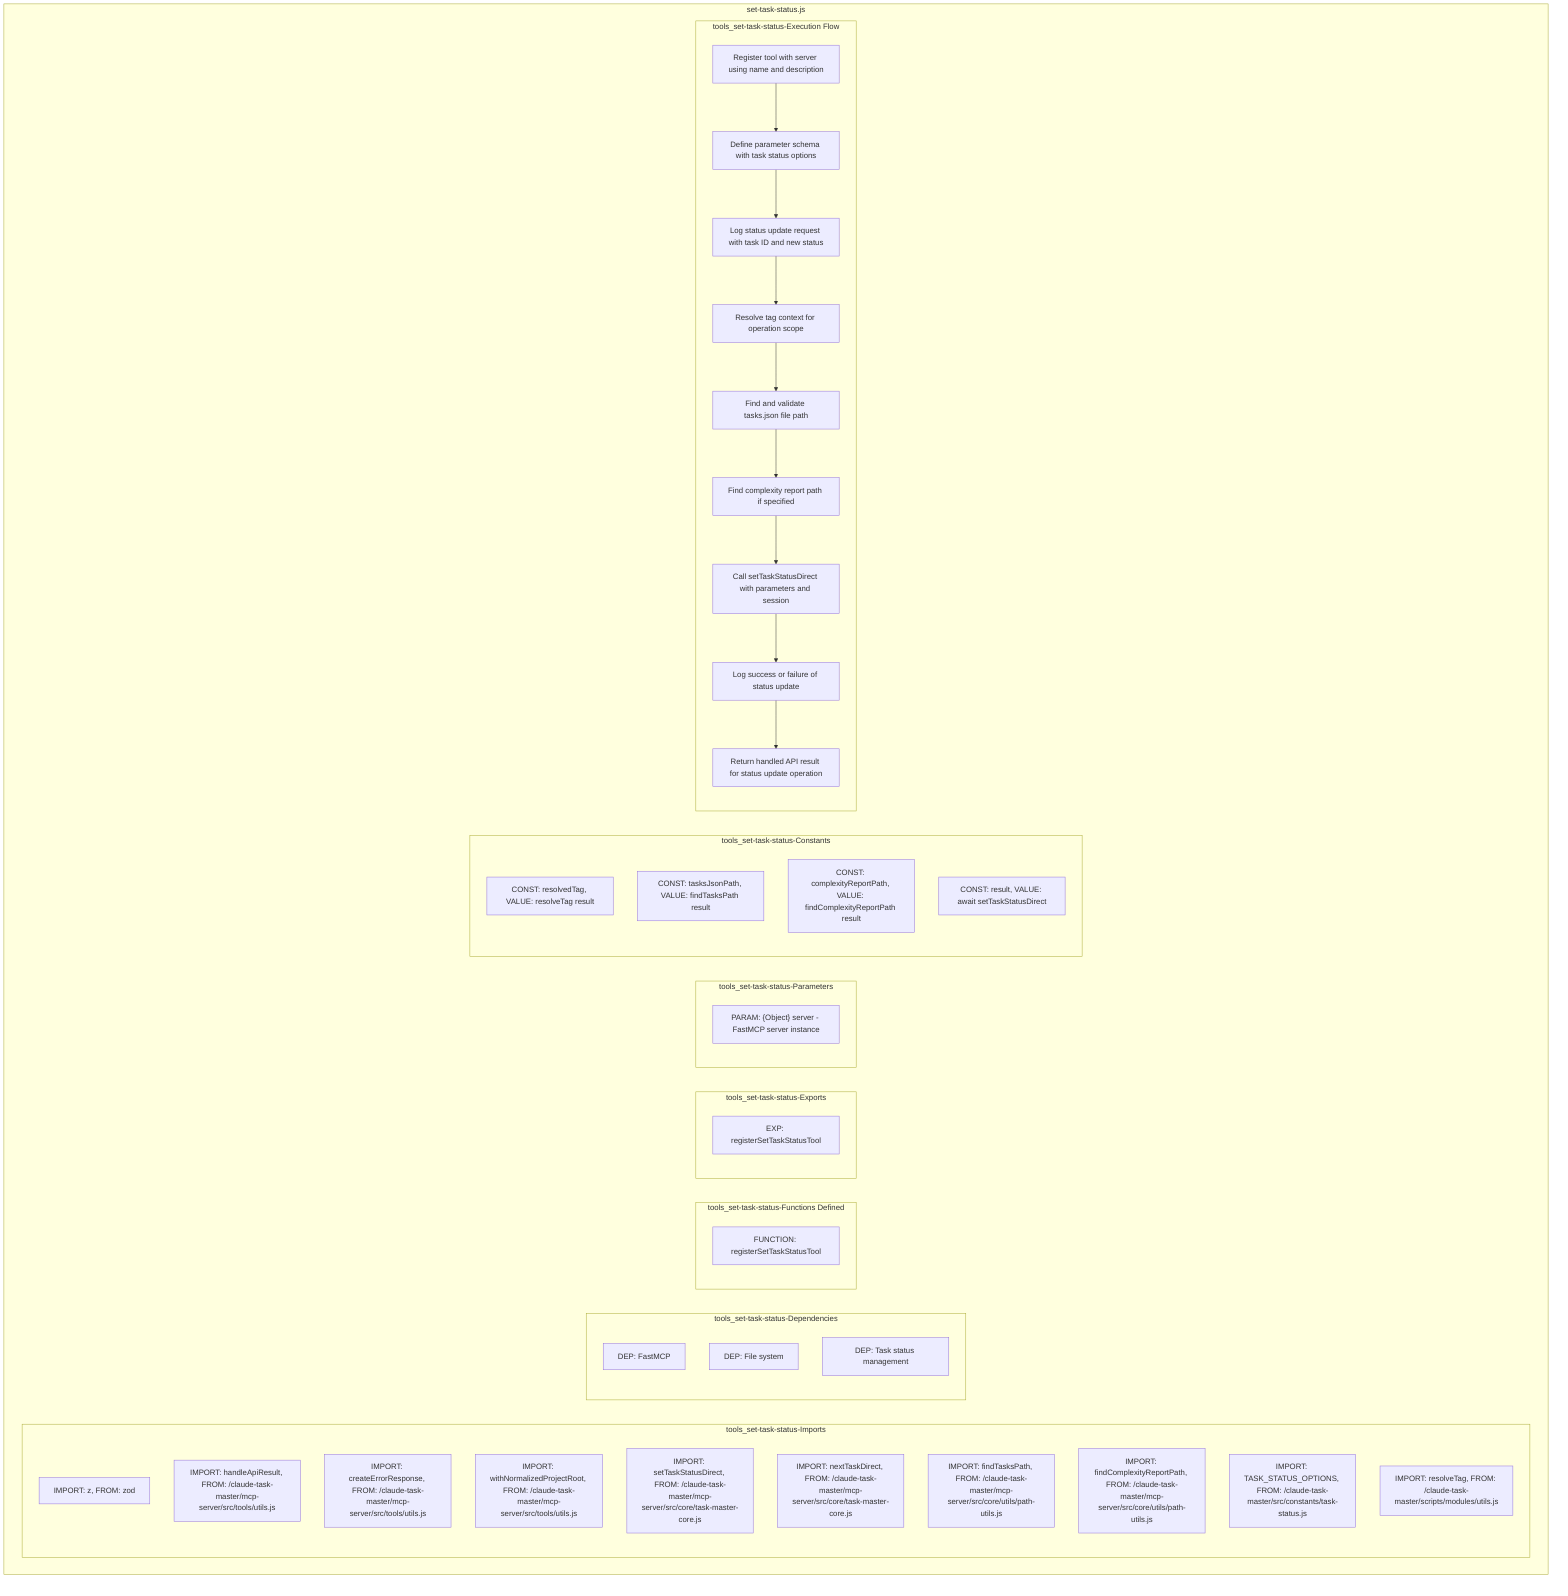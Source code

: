 flowchart TB
    subgraph tools_set-task-status-Imports["tools_set-task-status-Imports"]
        I1["IMPORT: z, FROM: zod"]
        I2["IMPORT: handleApiResult, FROM: /claude-task-master/mcp-server/src/tools/utils.js"]
        I3["IMPORT: createErrorResponse, FROM: /claude-task-master/mcp-server/src/tools/utils.js"]
        I4["IMPORT: withNormalizedProjectRoot, FROM: /claude-task-master/mcp-server/src/tools/utils.js"]
        I5["IMPORT: setTaskStatusDirect, FROM: /claude-task-master/mcp-server/src/core/task-master-core.js"]
        I6["IMPORT: nextTaskDirect, FROM: /claude-task-master/mcp-server/src/core/task-master-core.js"]
        I7["IMPORT: findTasksPath, FROM: /claude-task-master/mcp-server/src/core/utils/path-utils.js"]
        I8["IMPORT: findComplexityReportPath, FROM: /claude-task-master/mcp-server/src/core/utils/path-utils.js"]
        I9["IMPORT: TASK_STATUS_OPTIONS, FROM: /claude-task-master/src/constants/task-status.js"]
        I10["IMPORT: resolveTag, FROM: /claude-task-master/scripts/modules/utils.js"]
    end
    subgraph tools_set-task-status-Dependencies["tools_set-task-status-Dependencies"]
        D1["DEP: FastMCP"]
        D2["DEP: File system"]
        D3["DEP: Task status management"]
    end
    subgraph tools_set-task-status-FunctionsDefined["tools_set-task-status-Functions Defined"]
        FU1["FUNCTION: registerSetTaskStatusTool"]
    end
    subgraph tools_set-task-status-Exports["tools_set-task-status-Exports"]
        E1["EXP: registerSetTaskStatusTool"]
    end
    subgraph tools_set-task-status-Parameters["tools_set-task-status-Parameters"]
        P1["PARAM: {Object} server - FastMCP server instance"]
    end
    subgraph tools_set-task-status-Constants["tools_set-task-status-Constants"]
        C1["CONST: resolvedTag, VALUE: resolveTag result"]
        C2["CONST: tasksJsonPath, VALUE: findTasksPath result"]
        C3["CONST: complexityReportPath, VALUE: findComplexityReportPath result"]
        C4["CONST: result, VALUE: await setTaskStatusDirect"]
    end
    subgraph tools_set-task-status-ExecutionFlow["tools_set-task-status-Execution Flow"]
        FL1["Register tool with server using name and description"]
        FL2["Define parameter schema with task status options"]
        FL3["Log status update request with task ID and new status"]
        FL4["Resolve tag context for operation scope"]
        FL5["Find and validate tasks.json file path"]
        FL6["Find complexity report path if specified"]
        FL7["Call setTaskStatusDirect with parameters and session"]
        FL8["Log success or failure of status update"]
        FL9["Return handled API result for status update operation"]
    end
    subgraph tools_set-task-status["set-task-status.js"]
        tools_set-task-status-Imports
        tools_set-task-status-Dependencies
        tools_set-task-status-FunctionsDefined
        tools_set-task-status-Exports
        tools_set-task-status-Parameters
        tools_set-task-status-Constants
        tools_set-task-status-ExecutionFlow
    end
    FL1 --> FL2
    FL2 --> FL3
    FL3 --> FL4
    FL4 --> FL5
    FL5 --> FL6
    FL6 --> FL7
    FL7 --> FL8
    FL8 --> FL9